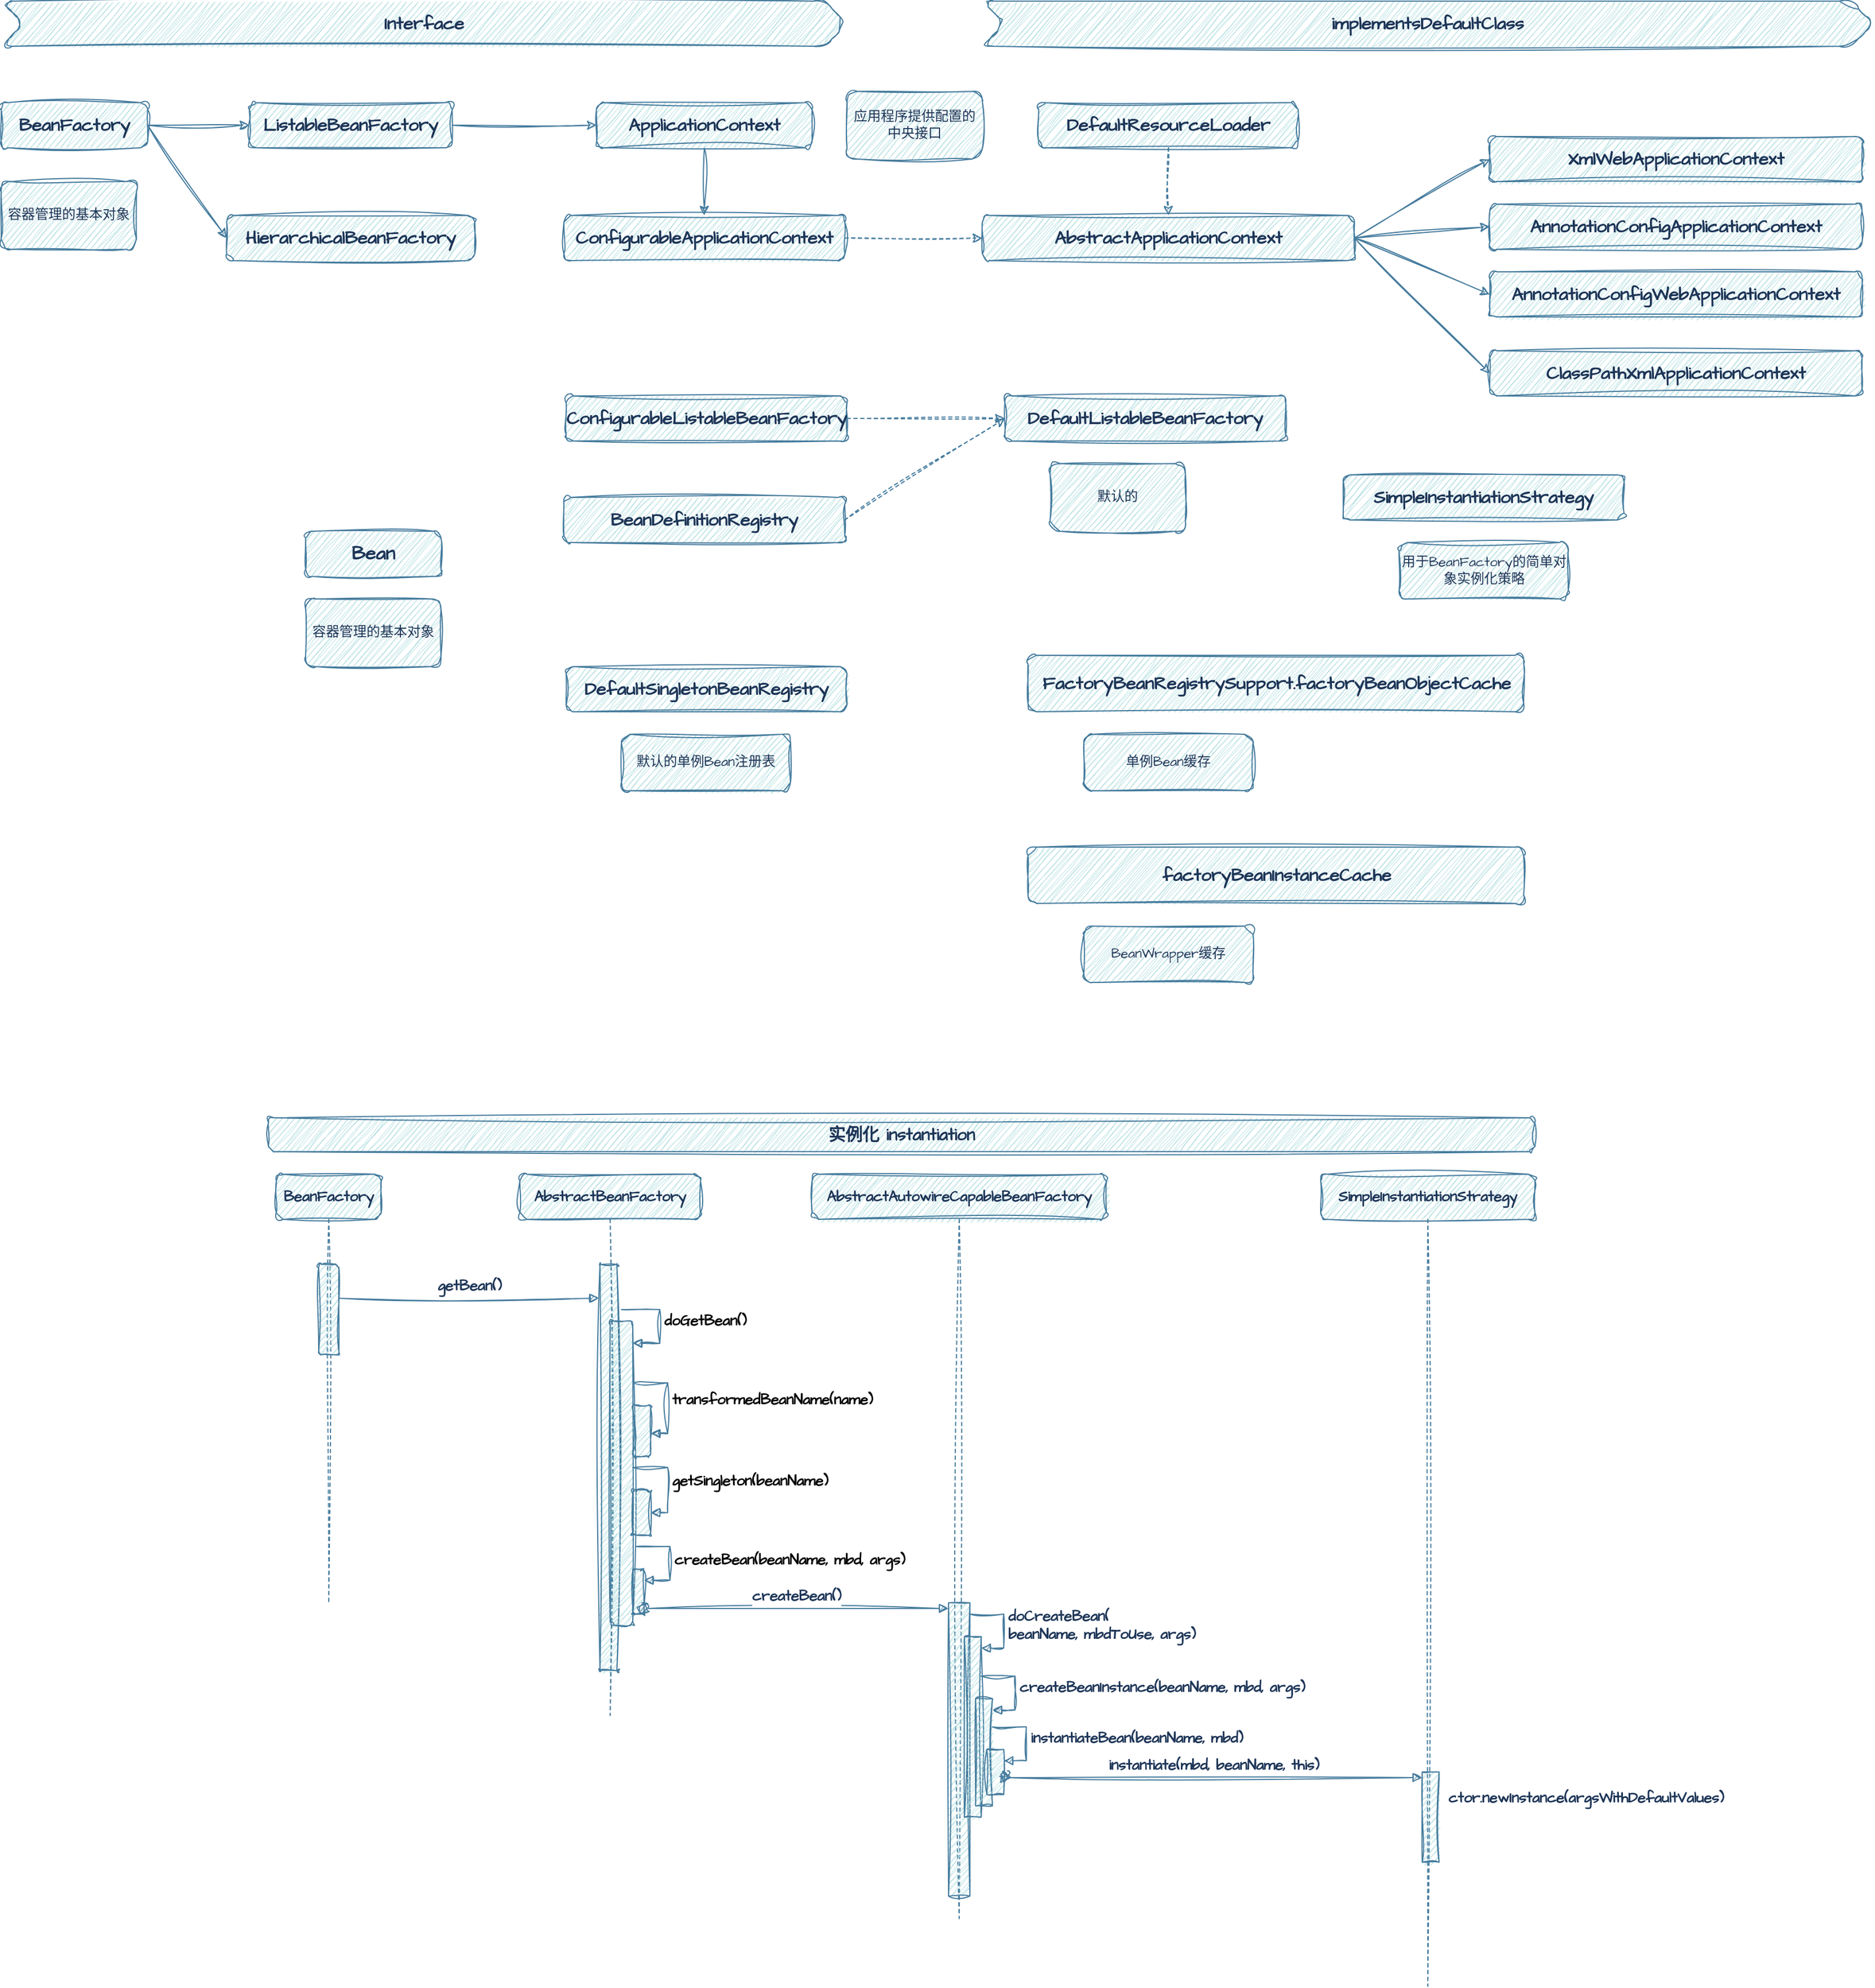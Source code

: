 <mxfile version="24.3.1" type="github">
  <diagram name="第 1 页" id="n4IKZgw7_F0qrOavC89N">
    <mxGraphModel dx="2401" dy="819" grid="1" gridSize="10" guides="1" tooltips="1" connect="1" arrows="1" fold="1" page="1" pageScale="1" pageWidth="827" pageHeight="1169" math="0" shadow="0">
      <root>
        <mxCell id="0" />
        <mxCell id="1" parent="0" />
        <mxCell id="6Za8_0p4STx7k7P0RHbG-22" style="rounded=1;sketch=1;hachureGap=4;jiggle=2;curveFitting=1;orthogonalLoop=1;jettySize=auto;html=1;exitX=1;exitY=0.5;exitDx=0;exitDy=0;entryX=0;entryY=0.5;entryDx=0;entryDy=0;fontFamily=Architects Daughter;fontSource=https%3A%2F%2Ffonts.googleapis.com%2Fcss%3Ffamily%3DArchitects%2BDaughter;labelBackgroundColor=none;strokeColor=#457B9D;fontColor=default;" parent="1" source="PAuPJ2dJaE1Ry57bKf5C-1" target="6Za8_0p4STx7k7P0RHbG-20" edge="1">
          <mxGeometry relative="1" as="geometry" />
        </mxCell>
        <mxCell id="6Za8_0p4STx7k7P0RHbG-23" style="rounded=1;sketch=1;hachureGap=4;jiggle=2;curveFitting=1;orthogonalLoop=1;jettySize=auto;html=1;exitX=1;exitY=0.5;exitDx=0;exitDy=0;entryX=0;entryY=0.5;entryDx=0;entryDy=0;fontFamily=Architects Daughter;fontSource=https%3A%2F%2Ffonts.googleapis.com%2Fcss%3Ffamily%3DArchitects%2BDaughter;labelBackgroundColor=none;strokeColor=#457B9D;fontColor=default;" parent="1" source="PAuPJ2dJaE1Ry57bKf5C-1" target="6Za8_0p4STx7k7P0RHbG-21" edge="1">
          <mxGeometry relative="1" as="geometry" />
        </mxCell>
        <mxCell id="PAuPJ2dJaE1Ry57bKf5C-1" value="BeanFactory" style="rounded=1;whiteSpace=wrap;html=1;sketch=1;hachureGap=4;jiggle=2;curveFitting=1;fontFamily=Architects Daughter;fontSource=https%3A%2F%2Ffonts.googleapis.com%2Fcss%3Ffamily%3DArchitects%2BDaughter;fontStyle=1;fontSize=16;labelBackgroundColor=none;fillColor=#A8DADC;strokeColor=#457B9D;fontColor=#1D3557;" parent="1" vertex="1">
          <mxGeometry x="-750" y="210" width="130" height="40" as="geometry" />
        </mxCell>
        <mxCell id="PAuPJ2dJaE1Ry57bKf5C-2" value="" style="endArrow=classic;html=1;rounded=1;sketch=1;hachureGap=4;jiggle=2;curveFitting=1;fontFamily=Architects Daughter;fontSource=https%3A%2F%2Ffonts.googleapis.com%2Fcss%3Ffamily%3DArchitects%2BDaughter;entryX=0;entryY=0.5;entryDx=0;entryDy=0;exitX=1;exitY=0.5;exitDx=0;exitDy=0;labelBackgroundColor=none;strokeColor=#457B9D;fontColor=default;" parent="1" source="6Za8_0p4STx7k7P0RHbG-20" target="5GHv3-1iCE6iBPc1eZc9-1" edge="1">
          <mxGeometry width="50" height="50" relative="1" as="geometry">
            <mxPoint x="-340" y="340" as="sourcePoint" />
            <mxPoint x="-190" y="260" as="targetPoint" />
          </mxGeometry>
        </mxCell>
        <mxCell id="PAuPJ2dJaE1Ry57bKf5C-3" value="Bean" style="rounded=1;whiteSpace=wrap;html=1;sketch=1;hachureGap=4;jiggle=2;curveFitting=1;fontFamily=Architects Daughter;fontSource=https%3A%2F%2Ffonts.googleapis.com%2Fcss%3Ffamily%3DArchitects%2BDaughter;fontStyle=1;fontSize=17;labelBackgroundColor=none;fillColor=#A8DADC;strokeColor=#457B9D;fontColor=#1D3557;" parent="1" vertex="1">
          <mxGeometry x="-480" y="590" width="120" height="40" as="geometry" />
        </mxCell>
        <mxCell id="PAuPJ2dJaE1Ry57bKf5C-7" value="容器管理的基本对象" style="rounded=1;whiteSpace=wrap;html=1;sketch=1;hachureGap=4;jiggle=2;curveFitting=1;fontFamily=Architects Daughter;fontSource=https%3A%2F%2Ffonts.googleapis.com%2Fcss%3Ffamily%3DArchitects%2BDaughter;fillColor=#A8DADC;strokeColor=#457B9D;labelBackgroundColor=none;fontColor=#1D3557;" parent="1" vertex="1">
          <mxGeometry x="-480" y="650" width="120" height="60" as="geometry" />
        </mxCell>
        <mxCell id="PAuPJ2dJaE1Ry57bKf5C-8" value="容器管理的基本对象" style="rounded=1;whiteSpace=wrap;html=1;sketch=1;hachureGap=4;jiggle=2;curveFitting=1;fontFamily=Architects Daughter;fontSource=https%3A%2F%2Ffonts.googleapis.com%2Fcss%3Ffamily%3DArchitects%2BDaughter;fillColor=#A8DADC;strokeColor=#457B9D;labelBackgroundColor=none;fontColor=#1D3557;" parent="1" vertex="1">
          <mxGeometry x="-750" y="280" width="120" height="60" as="geometry" />
        </mxCell>
        <mxCell id="5GHv3-1iCE6iBPc1eZc9-2" style="rounded=1;sketch=1;hachureGap=4;jiggle=2;curveFitting=1;orthogonalLoop=1;jettySize=auto;html=1;fontFamily=Architects Daughter;fontSource=https%3A%2F%2Ffonts.googleapis.com%2Fcss%3Ffamily%3DArchitects%2BDaughter;entryX=0;entryY=0.5;entryDx=0;entryDy=0;exitX=1;exitY=0.5;exitDx=0;exitDy=0;labelBackgroundColor=none;strokeColor=#457B9D;fontColor=default;" parent="1" source="6Za8_0p4STx7k7P0RHbG-4" target="5GHv3-1iCE6iBPc1eZc9-3" edge="1">
          <mxGeometry relative="1" as="geometry">
            <mxPoint x="60" y="230" as="targetPoint" />
            <mxPoint x="320" y="230" as="sourcePoint" />
          </mxGeometry>
        </mxCell>
        <mxCell id="5GHv3-1iCE6iBPc1eZc9-5" style="edgeStyle=none;rounded=1;sketch=1;hachureGap=4;jiggle=2;curveFitting=1;orthogonalLoop=1;jettySize=auto;html=1;exitX=1;exitY=0.5;exitDx=0;exitDy=0;fontFamily=Architects Daughter;fontSource=https%3A%2F%2Ffonts.googleapis.com%2Fcss%3Ffamily%3DArchitects%2BDaughter;entryX=0;entryY=0.5;entryDx=0;entryDy=0;labelBackgroundColor=none;strokeColor=#457B9D;fontColor=default;" parent="1" source="6Za8_0p4STx7k7P0RHbG-4" target="5GHv3-1iCE6iBPc1eZc9-6" edge="1">
          <mxGeometry relative="1" as="geometry">
            <mxPoint x="50" y="320" as="targetPoint" />
          </mxGeometry>
        </mxCell>
        <mxCell id="5GHv3-1iCE6iBPc1eZc9-7" style="edgeStyle=none;rounded=1;sketch=1;hachureGap=4;jiggle=2;curveFitting=1;orthogonalLoop=1;jettySize=auto;html=1;exitX=1;exitY=0.5;exitDx=0;exitDy=0;fontFamily=Architects Daughter;fontSource=https%3A%2F%2Ffonts.googleapis.com%2Fcss%3Ffamily%3DArchitects%2BDaughter;entryX=0;entryY=0.5;entryDx=0;entryDy=0;labelBackgroundColor=none;strokeColor=#457B9D;fontColor=default;" parent="1" source="6Za8_0p4STx7k7P0RHbG-4" target="5GHv3-1iCE6iBPc1eZc9-8" edge="1">
          <mxGeometry relative="1" as="geometry">
            <mxPoint x="60" y="390" as="targetPoint" />
          </mxGeometry>
        </mxCell>
        <mxCell id="5GHv3-1iCE6iBPc1eZc9-10" style="edgeStyle=none;rounded=1;sketch=1;hachureGap=4;jiggle=2;curveFitting=1;orthogonalLoop=1;jettySize=auto;html=1;exitX=1;exitY=0.5;exitDx=0;exitDy=0;fontFamily=Architects Daughter;fontSource=https%3A%2F%2Ffonts.googleapis.com%2Fcss%3Ffamily%3DArchitects%2BDaughter;entryX=0;entryY=0.5;entryDx=0;entryDy=0;labelBackgroundColor=none;strokeColor=#457B9D;fontColor=default;" parent="1" source="6Za8_0p4STx7k7P0RHbG-4" target="5GHv3-1iCE6iBPc1eZc9-9" edge="1">
          <mxGeometry relative="1" as="geometry">
            <mxPoint x="40" y="490" as="targetPoint" />
          </mxGeometry>
        </mxCell>
        <mxCell id="6Za8_0p4STx7k7P0RHbG-3" style="edgeStyle=orthogonalEdgeStyle;rounded=1;sketch=1;hachureGap=4;jiggle=2;curveFitting=1;orthogonalLoop=1;jettySize=auto;html=1;exitX=0.5;exitY=1;exitDx=0;exitDy=0;entryX=0.5;entryY=0;entryDx=0;entryDy=0;fontFamily=Architects Daughter;fontSource=https%3A%2F%2Ffonts.googleapis.com%2Fcss%3Ffamily%3DArchitects%2BDaughter;labelBackgroundColor=none;strokeColor=#457B9D;fontColor=default;" parent="1" source="5GHv3-1iCE6iBPc1eZc9-1" target="5GHv3-1iCE6iBPc1eZc9-11" edge="1">
          <mxGeometry relative="1" as="geometry" />
        </mxCell>
        <mxCell id="5GHv3-1iCE6iBPc1eZc9-1" value="ApplicationContext" style="rounded=1;whiteSpace=wrap;html=1;sketch=1;hachureGap=4;jiggle=2;curveFitting=1;fontFamily=Architects Daughter;fontSource=https%3A%2F%2Ffonts.googleapis.com%2Fcss%3Ffamily%3DArchitects%2BDaughter;fontStyle=1;fontSize=16;labelBackgroundColor=none;fillColor=#A8DADC;strokeColor=#457B9D;fontColor=#1D3557;" parent="1" vertex="1">
          <mxGeometry x="-222" y="210" width="191" height="40" as="geometry" />
        </mxCell>
        <mxCell id="5GHv3-1iCE6iBPc1eZc9-3" value="ClassPathXmlApplicationContext" style="rounded=1;whiteSpace=wrap;html=1;sketch=1;hachureGap=4;jiggle=2;curveFitting=1;fontFamily=Architects Daughter;fontSource=https%3A%2F%2Ffonts.googleapis.com%2Fcss%3Ffamily%3DArchitects%2BDaughter;fontStyle=1;fontSize=16;labelBackgroundColor=none;fillColor=#A8DADC;strokeColor=#457B9D;fontColor=#1D3557;" parent="1" vertex="1">
          <mxGeometry x="570" y="430" width="330" height="40" as="geometry" />
        </mxCell>
        <mxCell id="5GHv3-1iCE6iBPc1eZc9-6" value="AnnotationConfigApplicationContext" style="rounded=1;whiteSpace=wrap;html=1;sketch=1;hachureGap=4;jiggle=2;curveFitting=1;fontFamily=Architects Daughter;fontSource=https%3A%2F%2Ffonts.googleapis.com%2Fcss%3Ffamily%3DArchitects%2BDaughter;fontStyle=1;fontSize=16;labelBackgroundColor=none;fillColor=#A8DADC;strokeColor=#457B9D;fontColor=#1D3557;" parent="1" vertex="1">
          <mxGeometry x="570" y="300" width="330" height="40" as="geometry" />
        </mxCell>
        <mxCell id="5GHv3-1iCE6iBPc1eZc9-8" value="XmlWebApplicationContext" style="rounded=1;whiteSpace=wrap;html=1;sketch=1;hachureGap=4;jiggle=2;curveFitting=1;fontFamily=Architects Daughter;fontSource=https%3A%2F%2Ffonts.googleapis.com%2Fcss%3Ffamily%3DArchitects%2BDaughter;fontStyle=1;fontSize=16;labelBackgroundColor=none;fillColor=#A8DADC;strokeColor=#457B9D;fontColor=#1D3557;" parent="1" vertex="1">
          <mxGeometry x="570" y="240" width="330" height="40" as="geometry" />
        </mxCell>
        <mxCell id="5GHv3-1iCE6iBPc1eZc9-9" value="AnnotationConfigWebApplicationContext" style="rounded=1;whiteSpace=wrap;html=1;sketch=1;hachureGap=4;jiggle=2;curveFitting=1;fontFamily=Architects Daughter;fontSource=https%3A%2F%2Ffonts.googleapis.com%2Fcss%3Ffamily%3DArchitects%2BDaughter;fontStyle=1;fontSize=16;labelBackgroundColor=none;fillColor=#A8DADC;strokeColor=#457B9D;fontColor=#1D3557;" parent="1" vertex="1">
          <mxGeometry x="570" y="360" width="330" height="40" as="geometry" />
        </mxCell>
        <mxCell id="6Za8_0p4STx7k7P0RHbG-9" style="edgeStyle=orthogonalEdgeStyle;rounded=1;sketch=1;hachureGap=4;jiggle=2;curveFitting=1;orthogonalLoop=1;jettySize=auto;html=1;exitX=1;exitY=0.5;exitDx=0;exitDy=0;entryX=0;entryY=0.5;entryDx=0;entryDy=0;fontFamily=Architects Daughter;fontSource=https%3A%2F%2Ffonts.googleapis.com%2Fcss%3Ffamily%3DArchitects%2BDaughter;dashed=1;labelBackgroundColor=none;strokeColor=#457B9D;fontColor=default;" parent="1" source="5GHv3-1iCE6iBPc1eZc9-11" target="6Za8_0p4STx7k7P0RHbG-4" edge="1">
          <mxGeometry relative="1" as="geometry" />
        </mxCell>
        <mxCell id="5GHv3-1iCE6iBPc1eZc9-11" value="ConfigurableApplicationContext" style="rounded=1;whiteSpace=wrap;html=1;sketch=1;hachureGap=4;jiggle=2;curveFitting=1;fontFamily=Architects Daughter;fontSource=https%3A%2F%2Ffonts.googleapis.com%2Fcss%3Ffamily%3DArchitects%2BDaughter;fontStyle=1;fontSize=16;labelBackgroundColor=none;fillColor=#A8DADC;strokeColor=#457B9D;fontColor=#1D3557;" parent="1" vertex="1">
          <mxGeometry x="-251" y="310" width="249" height="40" as="geometry" />
        </mxCell>
        <mxCell id="6Za8_0p4STx7k7P0RHbG-1" value="Interface" style="shape=step;perimeter=stepPerimeter;whiteSpace=wrap;html=1;fixedSize=1;sketch=1;hachureGap=4;jiggle=2;curveFitting=1;fontFamily=Architects Daughter;fontSource=https%3A%2F%2Ffonts.googleapis.com%2Fcss%3Ffamily%3DArchitects%2BDaughter;fontSize=16;fontStyle=1;labelBackgroundColor=none;fillColor=#A8DADC;rounded=1;strokeColor=#457B9D;fontColor=#1D3557;" parent="1" vertex="1">
          <mxGeometry x="-750" y="120" width="750" height="40" as="geometry" />
        </mxCell>
        <mxCell id="6Za8_0p4STx7k7P0RHbG-2" value="implementsDefaultClass" style="shape=step;perimeter=stepPerimeter;whiteSpace=wrap;html=1;fixedSize=1;sketch=1;hachureGap=4;jiggle=2;curveFitting=1;fontFamily=Architects Daughter;fontSource=https%3A%2F%2Ffonts.googleapis.com%2Fcss%3Ffamily%3DArchitects%2BDaughter;fontSize=16;fontStyle=1;labelBackgroundColor=none;fillColor=#A8DADC;rounded=1;strokeColor=#457B9D;fontColor=#1D3557;" parent="1" vertex="1">
          <mxGeometry x="120" y="120" width="790" height="40" as="geometry" />
        </mxCell>
        <mxCell id="6Za8_0p4STx7k7P0RHbG-4" value="AbstractApplicationContext" style="rounded=1;whiteSpace=wrap;html=1;sketch=1;hachureGap=4;jiggle=2;curveFitting=1;fontFamily=Architects Daughter;fontSource=https%3A%2F%2Ffonts.googleapis.com%2Fcss%3Ffamily%3DArchitects%2BDaughter;fontStyle=1;fontSize=16;labelBackgroundColor=none;fillColor=#A8DADC;strokeColor=#457B9D;fontColor=#1D3557;" parent="1" vertex="1">
          <mxGeometry x="120" y="310" width="330" height="40" as="geometry" />
        </mxCell>
        <mxCell id="6Za8_0p4STx7k7P0RHbG-10" style="edgeStyle=orthogonalEdgeStyle;rounded=1;sketch=1;hachureGap=4;jiggle=2;curveFitting=1;orthogonalLoop=1;jettySize=auto;html=1;exitX=0.5;exitY=1;exitDx=0;exitDy=0;entryX=0.5;entryY=0;entryDx=0;entryDy=0;fontFamily=Architects Daughter;fontSource=https%3A%2F%2Ffonts.googleapis.com%2Fcss%3Ffamily%3DArchitects%2BDaughter;dashed=1;labelBackgroundColor=none;strokeColor=#457B9D;fontColor=default;" parent="1" source="6Za8_0p4STx7k7P0RHbG-8" target="6Za8_0p4STx7k7P0RHbG-4" edge="1">
          <mxGeometry relative="1" as="geometry" />
        </mxCell>
        <mxCell id="6Za8_0p4STx7k7P0RHbG-8" value="DefaultResourceLoader" style="rounded=1;whiteSpace=wrap;html=1;sketch=1;hachureGap=4;jiggle=2;curveFitting=1;fontFamily=Architects Daughter;fontSource=https%3A%2F%2Ffonts.googleapis.com%2Fcss%3Ffamily%3DArchitects%2BDaughter;fontStyle=1;fontSize=16;labelBackgroundColor=none;fillColor=#A8DADC;strokeColor=#457B9D;fontColor=#1D3557;" parent="1" vertex="1">
          <mxGeometry x="170" y="210" width="230" height="40" as="geometry" />
        </mxCell>
        <mxCell id="6Za8_0p4STx7k7P0RHbG-11" value="应用程序提供配置的中央接口" style="rounded=1;whiteSpace=wrap;html=1;sketch=1;hachureGap=4;jiggle=2;curveFitting=1;fontFamily=Architects Daughter;fontSource=https%3A%2F%2Ffonts.googleapis.com%2Fcss%3Ffamily%3DArchitects%2BDaughter;fillColor=#A8DADC;strokeColor=#457B9D;labelBackgroundColor=none;fontColor=#1D3557;" parent="1" vertex="1">
          <mxGeometry y="200" width="120" height="60" as="geometry" />
        </mxCell>
        <mxCell id="6Za8_0p4STx7k7P0RHbG-14" value="DefaultListableBeanFactory" style="rounded=1;whiteSpace=wrap;html=1;sketch=1;hachureGap=4;jiggle=2;curveFitting=1;fontFamily=Architects Daughter;fontSource=https%3A%2F%2Ffonts.googleapis.com%2Fcss%3Ffamily%3DArchitects%2BDaughter;fontStyle=1;fontSize=16;labelBackgroundColor=none;fillColor=#A8DADC;strokeColor=#457B9D;fontColor=#1D3557;" parent="1" vertex="1">
          <mxGeometry x="140" y="470" width="249" height="40" as="geometry" />
        </mxCell>
        <mxCell id="6Za8_0p4STx7k7P0RHbG-15" value="默认的" style="rounded=1;whiteSpace=wrap;html=1;sketch=1;hachureGap=4;jiggle=2;curveFitting=1;fontFamily=Architects Daughter;fontSource=https%3A%2F%2Ffonts.googleapis.com%2Fcss%3Ffamily%3DArchitects%2BDaughter;fillColor=#A8DADC;strokeColor=#457B9D;labelBackgroundColor=none;fontColor=#1D3557;" parent="1" vertex="1">
          <mxGeometry x="180" y="530" width="120" height="60" as="geometry" />
        </mxCell>
        <mxCell id="6Za8_0p4STx7k7P0RHbG-18" style="edgeStyle=orthogonalEdgeStyle;rounded=1;sketch=1;hachureGap=4;jiggle=2;curveFitting=1;orthogonalLoop=1;jettySize=auto;html=1;exitX=1;exitY=0.5;exitDx=0;exitDy=0;entryX=0;entryY=0.5;entryDx=0;entryDy=0;fontFamily=Architects Daughter;fontSource=https%3A%2F%2Ffonts.googleapis.com%2Fcss%3Ffamily%3DArchitects%2BDaughter;dashed=1;labelBackgroundColor=none;strokeColor=#457B9D;fontColor=default;" parent="1" source="6Za8_0p4STx7k7P0RHbG-16" target="6Za8_0p4STx7k7P0RHbG-14" edge="1">
          <mxGeometry relative="1" as="geometry" />
        </mxCell>
        <mxCell id="6Za8_0p4STx7k7P0RHbG-16" value="ConfigurableListableBeanFactory" style="rounded=1;whiteSpace=wrap;html=1;sketch=1;hachureGap=4;jiggle=2;curveFitting=1;fontFamily=Architects Daughter;fontSource=https%3A%2F%2Ffonts.googleapis.com%2Fcss%3Ffamily%3DArchitects%2BDaughter;fontStyle=1;fontSize=16;labelBackgroundColor=none;fillColor=#A8DADC;strokeColor=#457B9D;fontColor=#1D3557;" parent="1" vertex="1">
          <mxGeometry x="-249" y="470" width="249" height="40" as="geometry" />
        </mxCell>
        <mxCell id="6Za8_0p4STx7k7P0RHbG-19" style="rounded=1;sketch=1;hachureGap=4;jiggle=2;curveFitting=1;orthogonalLoop=1;jettySize=auto;html=1;exitX=1;exitY=0.5;exitDx=0;exitDy=0;entryX=0;entryY=0.5;entryDx=0;entryDy=0;fontFamily=Architects Daughter;fontSource=https%3A%2F%2Ffonts.googleapis.com%2Fcss%3Ffamily%3DArchitects%2BDaughter;dashed=1;labelBackgroundColor=none;strokeColor=#457B9D;fontColor=default;" parent="1" source="6Za8_0p4STx7k7P0RHbG-17" target="6Za8_0p4STx7k7P0RHbG-14" edge="1">
          <mxGeometry relative="1" as="geometry" />
        </mxCell>
        <mxCell id="6Za8_0p4STx7k7P0RHbG-17" value="BeanDefinitionRegistry" style="rounded=1;whiteSpace=wrap;html=1;sketch=1;hachureGap=4;jiggle=2;curveFitting=1;fontFamily=Architects Daughter;fontSource=https%3A%2F%2Ffonts.googleapis.com%2Fcss%3Ffamily%3DArchitects%2BDaughter;fontStyle=1;fontSize=16;labelBackgroundColor=none;fillColor=#A8DADC;strokeColor=#457B9D;fontColor=#1D3557;" parent="1" vertex="1">
          <mxGeometry x="-251" y="560" width="249" height="40" as="geometry" />
        </mxCell>
        <mxCell id="6Za8_0p4STx7k7P0RHbG-20" value="ListableBeanFactory" style="rounded=1;whiteSpace=wrap;html=1;sketch=1;hachureGap=4;jiggle=2;curveFitting=1;fontFamily=Architects Daughter;fontSource=https%3A%2F%2Ffonts.googleapis.com%2Fcss%3Ffamily%3DArchitects%2BDaughter;fontStyle=1;fontSize=16;labelBackgroundColor=none;fillColor=#A8DADC;strokeColor=#457B9D;fontColor=#1D3557;" parent="1" vertex="1">
          <mxGeometry x="-530" y="210" width="180" height="40" as="geometry" />
        </mxCell>
        <mxCell id="6Za8_0p4STx7k7P0RHbG-21" value="HierarchicalBeanFactory" style="rounded=1;whiteSpace=wrap;html=1;sketch=1;hachureGap=4;jiggle=2;curveFitting=1;fontFamily=Architects Daughter;fontSource=https%3A%2F%2Ffonts.googleapis.com%2Fcss%3Ffamily%3DArchitects%2BDaughter;fontStyle=1;fontSize=16;labelBackgroundColor=none;fillColor=#A8DADC;strokeColor=#457B9D;fontColor=#1D3557;" parent="1" vertex="1">
          <mxGeometry x="-550" y="310" width="220" height="40" as="geometry" />
        </mxCell>
        <mxCell id="I6DsQjvCXqQjqbKMyJa3-1" value="DefaultSingletonBeanRegistry" style="rounded=1;whiteSpace=wrap;html=1;sketch=1;hachureGap=4;jiggle=2;curveFitting=1;fontFamily=Architects Daughter;fontSource=https%3A%2F%2Ffonts.googleapis.com%2Fcss%3Ffamily%3DArchitects%2BDaughter;fontStyle=1;fontSize=16;labelBackgroundColor=none;fillColor=#A8DADC;strokeColor=#457B9D;fontColor=#1D3557;" vertex="1" parent="1">
          <mxGeometry x="-249" y="710" width="249" height="40" as="geometry" />
        </mxCell>
        <mxCell id="I6DsQjvCXqQjqbKMyJa3-2" value="默认的单例Bean注册表" style="rounded=1;whiteSpace=wrap;html=1;sketch=1;hachureGap=4;jiggle=2;curveFitting=1;fontFamily=Architects Daughter;fontSource=https%3A%2F%2Ffonts.googleapis.com%2Fcss%3Ffamily%3DArchitects%2BDaughter;fillColor=#A8DADC;strokeColor=#457B9D;labelBackgroundColor=none;fontColor=#1D3557;" vertex="1" parent="1">
          <mxGeometry x="-200" y="770" width="150" height="50" as="geometry" />
        </mxCell>
        <mxCell id="I6DsQjvCXqQjqbKMyJa3-3" value="FactoryBeanRegistrySupport.factoryBeanObjectCache" style="rounded=1;whiteSpace=wrap;html=1;sketch=1;hachureGap=4;jiggle=2;curveFitting=1;fontFamily=Architects Daughter;fontSource=https%3A%2F%2Ffonts.googleapis.com%2Fcss%3Ffamily%3DArchitects%2BDaughter;fontStyle=1;fontSize=16;fillColor=#A8DADC;strokeColor=#457B9D;labelBackgroundColor=none;fontColor=#1D3557;" vertex="1" parent="1">
          <mxGeometry x="160.5" y="700" width="439.5" height="50" as="geometry" />
        </mxCell>
        <mxCell id="I6DsQjvCXqQjqbKMyJa3-4" value="单例Bean缓存" style="rounded=1;whiteSpace=wrap;html=1;sketch=1;hachureGap=4;jiggle=2;curveFitting=1;fontFamily=Architects Daughter;fontSource=https%3A%2F%2Ffonts.googleapis.com%2Fcss%3Ffamily%3DArchitects%2BDaughter;fillColor=#A8DADC;strokeColor=#457B9D;labelBackgroundColor=none;fontColor=#1D3557;" vertex="1" parent="1">
          <mxGeometry x="210" y="770" width="150" height="50" as="geometry" />
        </mxCell>
        <mxCell id="I6DsQjvCXqQjqbKMyJa3-5" value="factoryBeanInstanceCache" style="rounded=1;whiteSpace=wrap;html=1;sketch=1;hachureGap=4;jiggle=2;curveFitting=1;fontFamily=Architects Daughter;fontSource=https%3A%2F%2Ffonts.googleapis.com%2Fcss%3Ffamily%3DArchitects%2BDaughter;fontStyle=1;fontSize=16;fillColor=#A8DADC;strokeColor=#457B9D;labelBackgroundColor=none;fontColor=#1D3557;" vertex="1" parent="1">
          <mxGeometry x="160.5" y="870" width="439.5" height="50" as="geometry" />
        </mxCell>
        <mxCell id="I6DsQjvCXqQjqbKMyJa3-6" value="BeanWrapper缓存" style="rounded=1;whiteSpace=wrap;html=1;sketch=1;hachureGap=4;jiggle=2;curveFitting=1;fontFamily=Architects Daughter;fontSource=https%3A%2F%2Ffonts.googleapis.com%2Fcss%3Ffamily%3DArchitects%2BDaughter;fillColor=#A8DADC;strokeColor=#457B9D;labelBackgroundColor=none;fontColor=#1D3557;" vertex="1" parent="1">
          <mxGeometry x="210" y="940" width="150" height="50" as="geometry" />
        </mxCell>
        <mxCell id="I6DsQjvCXqQjqbKMyJa3-7" value="SimpleInstantiationStrategy" style="rounded=1;whiteSpace=wrap;html=1;sketch=1;hachureGap=4;jiggle=2;curveFitting=1;fontFamily=Architects Daughter;fontSource=https%3A%2F%2Ffonts.googleapis.com%2Fcss%3Ffamily%3DArchitects%2BDaughter;fontStyle=1;fontSize=16;labelBackgroundColor=none;fillColor=#A8DADC;strokeColor=#457B9D;fontColor=#1D3557;" vertex="1" parent="1">
          <mxGeometry x="440" y="540" width="249" height="40" as="geometry" />
        </mxCell>
        <mxCell id="I6DsQjvCXqQjqbKMyJa3-8" value="用于BeanFactory的简单对象实例化策略" style="rounded=1;whiteSpace=wrap;html=1;sketch=1;hachureGap=4;jiggle=2;curveFitting=1;fontFamily=Architects Daughter;fontSource=https%3A%2F%2Ffonts.googleapis.com%2Fcss%3Ffamily%3DArchitects%2BDaughter;fillColor=#A8DADC;strokeColor=#457B9D;labelBackgroundColor=none;fontColor=#1D3557;" vertex="1" parent="1">
          <mxGeometry x="489.5" y="600" width="150" height="50" as="geometry" />
        </mxCell>
        <mxCell id="I6DsQjvCXqQjqbKMyJa3-9" value="BeanFactory" style="shape=umlLifeline;perimeter=lifelinePerimeter;whiteSpace=wrap;html=1;container=1;dropTarget=0;collapsible=0;recursiveResize=0;outlineConnect=0;portConstraint=eastwest;newEdgeStyle={&quot;curved&quot;:0,&quot;rounded&quot;:0};sketch=1;hachureGap=4;jiggle=2;curveFitting=1;fontFamily=Architects Daughter;fontSource=https%3A%2F%2Ffonts.googleapis.com%2Fcss%3Ffamily%3DArchitects%2BDaughter;fillColor=#A8DADC;strokeColor=#457B9D;rounded=1;labelBackgroundColor=none;fontColor=#1D3557;fontSize=13;fontStyle=1" vertex="1" parent="1">
          <mxGeometry x="-506" y="1160" width="93" height="380" as="geometry" />
        </mxCell>
        <mxCell id="I6DsQjvCXqQjqbKMyJa3-14" value="" style="html=1;points=[[0,0,0,0,5],[0,1,0,0,-5],[1,0,0,0,5],[1,1,0,0,-5]];perimeter=orthogonalPerimeter;outlineConnect=0;targetShapes=umlLifeline;portConstraint=eastwest;newEdgeStyle={&quot;curved&quot;:0,&quot;rounded&quot;:0};sketch=1;hachureGap=4;jiggle=2;curveFitting=1;fontFamily=Architects Daughter;fontSource=https%3A%2F%2Ffonts.googleapis.com%2Fcss%3Ffamily%3DArchitects%2BDaughter;fillStyle=auto;shadow=0;glass=0;rounded=1;labelBackgroundColor=none;fillColor=#A8DADC;strokeColor=#457B9D;fontColor=#1D3557;fontSize=13;fontStyle=1" vertex="1" parent="I6DsQjvCXqQjqbKMyJa3-9">
          <mxGeometry x="37.5" y="80" width="18" height="80" as="geometry" />
        </mxCell>
        <mxCell id="I6DsQjvCXqQjqbKMyJa3-10" value="实例化 instantiation" style="rounded=1;whiteSpace=wrap;html=1;sketch=1;hachureGap=4;jiggle=2;curveFitting=1;fontFamily=Architects Daughter;fontSource=https%3A%2F%2Ffonts.googleapis.com%2Fcss%3Ffamily%3DArchitects%2BDaughter;fontStyle=1;fontSize=15;fillColor=#A8DADC;strokeColor=#457B9D;labelBackgroundColor=none;fontColor=#1D3557;" vertex="1" parent="1">
          <mxGeometry x="-513" y="1110" width="1123" height="30" as="geometry" />
        </mxCell>
        <mxCell id="I6DsQjvCXqQjqbKMyJa3-15" value="AbstractBeanFactory" style="shape=umlLifeline;perimeter=lifelinePerimeter;whiteSpace=wrap;html=1;container=1;dropTarget=0;collapsible=0;recursiveResize=0;outlineConnect=0;portConstraint=eastwest;newEdgeStyle={&quot;curved&quot;:0,&quot;rounded&quot;:0};sketch=1;hachureGap=4;jiggle=2;curveFitting=1;fontFamily=Architects Daughter;fontSource=https%3A%2F%2Ffonts.googleapis.com%2Fcss%3Ffamily%3DArchitects%2BDaughter;fillColor=#A8DADC;strokeColor=#457B9D;rounded=1;labelBackgroundColor=none;fontColor=#1D3557;fontSize=13;fontStyle=1" vertex="1" parent="1">
          <mxGeometry x="-290" y="1160" width="160" height="480" as="geometry" />
        </mxCell>
        <mxCell id="I6DsQjvCXqQjqbKMyJa3-16" value="" style="html=1;points=[[0,0,0,0,5],[0,1,0,0,-5],[1,0,0,0,5],[1,0.34,0,0,0]];perimeter=orthogonalPerimeter;outlineConnect=0;targetShapes=umlLifeline;portConstraint=eastwest;newEdgeStyle={&quot;curved&quot;:0,&quot;rounded&quot;:0};sketch=1;hachureGap=4;jiggle=2;curveFitting=1;fontFamily=Architects Daughter;fontSource=https%3A%2F%2Ffonts.googleapis.com%2Fcss%3Ffamily%3DArchitects%2BDaughter;fillStyle=auto;shadow=0;glass=0;rounded=1;arcSize=0;labelBackgroundColor=none;fillColor=#A8DADC;strokeColor=#457B9D;fontColor=#1D3557;fontSize=13;fontStyle=1" vertex="1" parent="I6DsQjvCXqQjqbKMyJa3-15">
          <mxGeometry x="71" y="80" width="15" height="360" as="geometry" />
        </mxCell>
        <mxCell id="I6DsQjvCXqQjqbKMyJa3-25" value="" style="html=1;points=[[0,0,0,0,5],[0,1,0,0,-5],[1,0,0,0,5],[1,1,0,0,-5]];perimeter=orthogonalPerimeter;outlineConnect=0;targetShapes=umlLifeline;portConstraint=eastwest;newEdgeStyle={&quot;curved&quot;:0,&quot;rounded&quot;:0};sketch=1;hachureGap=4;jiggle=2;curveFitting=1;fontFamily=Architects Daughter;fontSource=https%3A%2F%2Ffonts.googleapis.com%2Fcss%3Ffamily%3DArchitects%2BDaughter;rounded=1;labelBackgroundColor=none;fillColor=#A8DADC;strokeColor=#457B9D;fontColor=#1D3557;fontSize=13;fontStyle=1" vertex="1" parent="I6DsQjvCXqQjqbKMyJa3-15">
          <mxGeometry x="80" y="130" width="20" height="270" as="geometry" />
        </mxCell>
        <mxCell id="I6DsQjvCXqQjqbKMyJa3-26" value="doGetBean()" style="html=1;align=left;spacingLeft=2;endArrow=block;rounded=1;edgeStyle=orthogonalEdgeStyle;curved=0;rounded=0;sketch=1;hachureGap=4;jiggle=2;curveFitting=1;fontFamily=Architects Daughter;fontSource=https%3A%2F%2Ffonts.googleapis.com%2Fcss%3Ffamily%3DArchitects%2BDaughter;labelBackgroundColor=none;strokeColor=#457B9D;fontColor=default;fontSize=13;fontStyle=1" edge="1" target="I6DsQjvCXqQjqbKMyJa3-25" parent="I6DsQjvCXqQjqbKMyJa3-15">
          <mxGeometry relative="1" as="geometry">
            <mxPoint x="90" y="120" as="sourcePoint" />
            <Array as="points">
              <mxPoint x="124" y="150" />
            </Array>
          </mxGeometry>
        </mxCell>
        <mxCell id="I6DsQjvCXqQjqbKMyJa3-28" value="" style="html=1;points=[[0,0,0,0,5],[0,1,0,0,-5],[1,0,0,0,5],[1,1,0,0,-5]];perimeter=orthogonalPerimeter;outlineConnect=0;targetShapes=umlLifeline;portConstraint=eastwest;newEdgeStyle={&quot;curved&quot;:0,&quot;rounded&quot;:0};sketch=1;hachureGap=4;jiggle=2;curveFitting=1;fontFamily=Architects Daughter;fontSource=https%3A%2F%2Ffonts.googleapis.com%2Fcss%3Ffamily%3DArchitects%2BDaughter;rounded=1;labelBackgroundColor=none;fillColor=#A8DADC;strokeColor=#457B9D;fontColor=#1D3557;fontSize=13;fontStyle=1" vertex="1" parent="I6DsQjvCXqQjqbKMyJa3-15">
          <mxGeometry x="100" y="205" width="16" height="45" as="geometry" />
        </mxCell>
        <mxCell id="I6DsQjvCXqQjqbKMyJa3-29" value="transformedBeanName(name)" style="html=1;align=left;spacingLeft=2;endArrow=block;rounded=1;edgeStyle=orthogonalEdgeStyle;curved=0;rounded=0;sketch=1;hachureGap=4;jiggle=2;curveFitting=1;fontFamily=Architects Daughter;fontSource=https%3A%2F%2Ffonts.googleapis.com%2Fcss%3Ffamily%3DArchitects%2BDaughter;labelBackgroundColor=none;strokeColor=#457B9D;fontColor=default;fontSize=13;fontStyle=1" edge="1" target="I6DsQjvCXqQjqbKMyJa3-28" parent="I6DsQjvCXqQjqbKMyJa3-15">
          <mxGeometry relative="1" as="geometry">
            <mxPoint x="101" y="185" as="sourcePoint" />
            <Array as="points">
              <mxPoint x="131" y="185" />
              <mxPoint x="131" y="230" />
            </Array>
          </mxGeometry>
        </mxCell>
        <mxCell id="I6DsQjvCXqQjqbKMyJa3-30" value="" style="html=1;points=[[0,0,0,0,5],[0,1,0,0,-5],[1,0,0,0,5],[1,1,0,0,-5]];perimeter=orthogonalPerimeter;outlineConnect=0;targetShapes=umlLifeline;portConstraint=eastwest;newEdgeStyle={&quot;curved&quot;:0,&quot;rounded&quot;:0};sketch=1;hachureGap=4;jiggle=2;curveFitting=1;fontFamily=Architects Daughter;fontSource=https%3A%2F%2Ffonts.googleapis.com%2Fcss%3Ffamily%3DArchitects%2BDaughter;rounded=1;labelBackgroundColor=none;fillColor=#A8DADC;strokeColor=#457B9D;fontColor=#1D3557;fontSize=13;fontStyle=1" vertex="1" parent="I6DsQjvCXqQjqbKMyJa3-15">
          <mxGeometry x="100" y="280" width="16" height="40" as="geometry" />
        </mxCell>
        <mxCell id="I6DsQjvCXqQjqbKMyJa3-31" value="getSingleton(beanName)" style="html=1;align=left;spacingLeft=2;endArrow=block;rounded=1;edgeStyle=orthogonalEdgeStyle;curved=0;rounded=0;sketch=1;hachureGap=4;jiggle=2;curveFitting=1;fontFamily=Architects Daughter;fontSource=https%3A%2F%2Ffonts.googleapis.com%2Fcss%3Ffamily%3DArchitects%2BDaughter;labelBackgroundColor=none;strokeColor=#457B9D;fontColor=default;fontSize=13;fontStyle=1" edge="1" target="I6DsQjvCXqQjqbKMyJa3-30" parent="I6DsQjvCXqQjqbKMyJa3-15">
          <mxGeometry relative="1" as="geometry">
            <mxPoint x="100" y="260" as="sourcePoint" />
            <Array as="points">
              <mxPoint x="131" y="260" />
              <mxPoint x="131" y="300" />
            </Array>
          </mxGeometry>
        </mxCell>
        <mxCell id="I6DsQjvCXqQjqbKMyJa3-32" value="" style="html=1;points=[[0,0,0,0,5],[0,1,0,0,-5],[1,0,0,0,5],[1,1,0,0,-5]];perimeter=orthogonalPerimeter;outlineConnect=0;targetShapes=umlLifeline;portConstraint=eastwest;newEdgeStyle={&quot;curved&quot;:0,&quot;rounded&quot;:0};rounded=1;sketch=1;hachureGap=4;jiggle=2;curveFitting=1;fontFamily=Architects Daughter;fontSource=https%3A%2F%2Ffonts.googleapis.com%2Fcss%3Ffamily%3DArchitects%2BDaughter;labelBackgroundColor=none;fillColor=#A8DADC;strokeColor=#457B9D;fontColor=#1D3557;fontSize=13;fontStyle=1" vertex="1" parent="I6DsQjvCXqQjqbKMyJa3-15">
          <mxGeometry x="100" y="350" width="10" height="40" as="geometry" />
        </mxCell>
        <mxCell id="I6DsQjvCXqQjqbKMyJa3-33" value="createBean(beanName, mbd, args)" style="html=1;align=left;spacingLeft=2;endArrow=block;rounded=0;edgeStyle=orthogonalEdgeStyle;curved=0;rounded=0;sketch=1;hachureGap=4;jiggle=2;curveFitting=1;fontFamily=Architects Daughter;fontSource=https%3A%2F%2Ffonts.googleapis.com%2Fcss%3Ffamily%3DArchitects%2BDaughter;labelBackgroundColor=none;strokeColor=#457B9D;fontColor=default;fontSize=13;fontStyle=1" edge="1" target="I6DsQjvCXqQjqbKMyJa3-32" parent="I6DsQjvCXqQjqbKMyJa3-15">
          <mxGeometry relative="1" as="geometry">
            <mxPoint x="103" y="330" as="sourcePoint" />
            <Array as="points">
              <mxPoint x="133" y="360" />
            </Array>
          </mxGeometry>
        </mxCell>
        <mxCell id="I6DsQjvCXqQjqbKMyJa3-44" value="AbstractAutowireCapableBeanFactory" style="shape=umlLifeline;perimeter=lifelinePerimeter;whiteSpace=wrap;html=1;container=1;dropTarget=0;collapsible=0;recursiveResize=0;outlineConnect=0;portConstraint=eastwest;newEdgeStyle={&quot;curved&quot;:0,&quot;rounded&quot;:0};sketch=1;hachureGap=4;jiggle=2;curveFitting=1;fontFamily=Architects Daughter;fontSource=https%3A%2F%2Ffonts.googleapis.com%2Fcss%3Ffamily%3DArchitects%2BDaughter;fillColor=#A8DADC;strokeColor=#457B9D;rounded=1;labelBackgroundColor=none;fontColor=#1D3557;fontStyle=1;fontSize=13;" vertex="1" parent="1">
          <mxGeometry x="-31" y="1160" width="261" height="660" as="geometry" />
        </mxCell>
        <mxCell id="I6DsQjvCXqQjqbKMyJa3-46" value="" style="html=1;points=[[0,0,0,0,5],[0,1,0,0,-5],[1,0,0,0,5],[1,1,0,0,-5]];perimeter=orthogonalPerimeter;outlineConnect=0;targetShapes=umlLifeline;portConstraint=eastwest;newEdgeStyle={&quot;curved&quot;:0,&quot;rounded&quot;:0};sketch=1;hachureGap=4;jiggle=2;curveFitting=1;strokeColor=#457B9D;fontFamily=Architects Daughter;fontSource=https%3A%2F%2Ffonts.googleapis.com%2Fcss%3Ffamily%3DArchitects%2BDaughter;fontColor=#1D3557;fillColor=#A8DADC;fontSize=13;fontStyle=1" vertex="1" parent="I6DsQjvCXqQjqbKMyJa3-44">
          <mxGeometry x="121" y="380" width="19" height="260" as="geometry" />
        </mxCell>
        <mxCell id="I6DsQjvCXqQjqbKMyJa3-48" value="" style="html=1;points=[[0,0,0,0,5],[0,1,0,0,-5],[1,0,0,0,5],[1,1,0,0,-5]];perimeter=orthogonalPerimeter;outlineConnect=0;targetShapes=umlLifeline;portConstraint=eastwest;newEdgeStyle={&quot;curved&quot;:0,&quot;rounded&quot;:0};sketch=1;hachureGap=4;jiggle=2;curveFitting=1;strokeColor=#457B9D;fontFamily=Architects Daughter;fontSource=https%3A%2F%2Ffonts.googleapis.com%2Fcss%3Ffamily%3DArchitects%2BDaughter;fontColor=#1D3557;fillColor=#A8DADC;fontSize=13;fontStyle=1" vertex="1" parent="I6DsQjvCXqQjqbKMyJa3-44">
          <mxGeometry x="135" y="410" width="15" height="160" as="geometry" />
        </mxCell>
        <mxCell id="I6DsQjvCXqQjqbKMyJa3-49" value="doCreateBean(&lt;div style=&quot;font-size: 13px;&quot;&gt;beanName, mbdToUse, args)&lt;/div&gt;" style="html=1;align=left;spacingLeft=2;endArrow=block;rounded=0;edgeStyle=orthogonalEdgeStyle;curved=0;rounded=0;sketch=1;hachureGap=4;jiggle=2;curveFitting=1;strokeColor=#457B9D;fontFamily=Architects Daughter;fontSource=https%3A%2F%2Ffonts.googleapis.com%2Fcss%3Ffamily%3DArchitects%2BDaughter;fontColor=#1D3557;fillColor=#A8DADC;fontSize=13;fontStyle=1" edge="1" target="I6DsQjvCXqQjqbKMyJa3-48" parent="I6DsQjvCXqQjqbKMyJa3-44">
          <mxGeometry relative="1" as="geometry">
            <mxPoint x="140" y="390" as="sourcePoint" />
            <Array as="points">
              <mxPoint x="170" y="420" />
            </Array>
          </mxGeometry>
        </mxCell>
        <mxCell id="I6DsQjvCXqQjqbKMyJa3-50" value="" style="html=1;points=[[0,0,0,0,5],[0,1,0,0,-5],[1,0,0,0,5],[1,1,0,0,-5]];perimeter=orthogonalPerimeter;outlineConnect=0;targetShapes=umlLifeline;portConstraint=eastwest;newEdgeStyle={&quot;curved&quot;:0,&quot;rounded&quot;:0};sketch=1;hachureGap=4;jiggle=2;curveFitting=1;strokeColor=#457B9D;fontFamily=Architects Daughter;fontSource=https%3A%2F%2Ffonts.googleapis.com%2Fcss%3Ffamily%3DArchitects%2BDaughter;fontColor=#1D3557;fillColor=#A8DADC;fontSize=13;fontStyle=1" vertex="1" parent="I6DsQjvCXqQjqbKMyJa3-44">
          <mxGeometry x="145" y="465" width="15" height="95" as="geometry" />
        </mxCell>
        <mxCell id="I6DsQjvCXqQjqbKMyJa3-51" value="createBeanInstance(beanName, mbd, args)" style="html=1;align=left;spacingLeft=2;endArrow=block;rounded=0;edgeStyle=orthogonalEdgeStyle;curved=0;rounded=0;sketch=1;hachureGap=4;jiggle=2;curveFitting=1;strokeColor=#457B9D;fontFamily=Architects Daughter;fontSource=https%3A%2F%2Ffonts.googleapis.com%2Fcss%3Ffamily%3DArchitects%2BDaughter;fontColor=#1D3557;fillColor=#A8DADC;fontSize=13;fontStyle=1" edge="1" target="I6DsQjvCXqQjqbKMyJa3-50" parent="I6DsQjvCXqQjqbKMyJa3-44">
          <mxGeometry relative="1" as="geometry">
            <mxPoint x="150" y="445" as="sourcePoint" />
            <Array as="points">
              <mxPoint x="180" y="475" />
            </Array>
          </mxGeometry>
        </mxCell>
        <mxCell id="I6DsQjvCXqQjqbKMyJa3-57" value="" style="html=1;points=[[0,0,0,0,5],[0,1,0,0,-5],[1,0,0,0,5],[1,1,0,0,-5]];perimeter=orthogonalPerimeter;outlineConnect=0;targetShapes=umlLifeline;portConstraint=eastwest;newEdgeStyle={&quot;curved&quot;:0,&quot;rounded&quot;:0};sketch=1;hachureGap=4;jiggle=2;curveFitting=1;strokeColor=#457B9D;fontFamily=Architects Daughter;fontSource=https%3A%2F%2Ffonts.googleapis.com%2Fcss%3Ffamily%3DArchitects%2BDaughter;fontColor=#1D3557;fillColor=#A8DADC;" vertex="1" parent="I6DsQjvCXqQjqbKMyJa3-44">
          <mxGeometry x="155" y="510" width="15" height="40" as="geometry" />
        </mxCell>
        <mxCell id="I6DsQjvCXqQjqbKMyJa3-58" value="instantiateBean(beanName, mbd)" style="html=1;align=left;spacingLeft=2;endArrow=block;rounded=0;edgeStyle=orthogonalEdgeStyle;curved=0;rounded=0;sketch=1;hachureGap=4;jiggle=2;curveFitting=1;strokeColor=#457B9D;fontFamily=Architects Daughter;fontSource=https%3A%2F%2Ffonts.googleapis.com%2Fcss%3Ffamily%3DArchitects%2BDaughter;fontColor=#1D3557;fillColor=#A8DADC;fontStyle=1;fontSize=13;" edge="1" target="I6DsQjvCXqQjqbKMyJa3-57" parent="I6DsQjvCXqQjqbKMyJa3-44">
          <mxGeometry relative="1" as="geometry">
            <mxPoint x="160" y="490" as="sourcePoint" />
            <Array as="points">
              <mxPoint x="190" y="520" />
            </Array>
          </mxGeometry>
        </mxCell>
        <mxCell id="I6DsQjvCXqQjqbKMyJa3-47" value="createBean()" style="html=1;verticalAlign=bottom;startArrow=oval;endArrow=block;startSize=8;curved=0;rounded=0;entryX=0;entryY=0;entryDx=0;entryDy=5;sketch=1;hachureGap=4;jiggle=2;curveFitting=1;strokeColor=#457B9D;fontFamily=Architects Daughter;fontSource=https%3A%2F%2Ffonts.googleapis.com%2Fcss%3Ffamily%3DArchitects%2BDaughter;fontColor=#1D3557;fillColor=#A8DADC;exitX=1;exitY=1;exitDx=0;exitDy=-5;exitPerimeter=0;fontSize=13;fontStyle=1" edge="1" target="I6DsQjvCXqQjqbKMyJa3-46" parent="1" source="I6DsQjvCXqQjqbKMyJa3-32">
          <mxGeometry relative="1" as="geometry">
            <mxPoint x="10" y="1545" as="sourcePoint" />
          </mxGeometry>
        </mxCell>
        <mxCell id="I6DsQjvCXqQjqbKMyJa3-56" value="getBean()" style="html=1;verticalAlign=bottom;endArrow=block;curved=0;rounded=0;sketch=1;hachureGap=4;jiggle=2;curveFitting=1;strokeColor=#457B9D;fontFamily=Architects Daughter;fontSource=https%3A%2F%2Ffonts.googleapis.com%2Fcss%3Ffamily%3DArchitects%2BDaughter;fontColor=#1D3557;fillColor=#A8DADC;fontStyle=1;fontSize=13;" edge="1" parent="1">
          <mxGeometry width="80" relative="1" as="geometry">
            <mxPoint x="-450" y="1270" as="sourcePoint" />
            <mxPoint x="-220" y="1270" as="targetPoint" />
          </mxGeometry>
        </mxCell>
        <mxCell id="I6DsQjvCXqQjqbKMyJa3-59" value="SimpleInstantiationStrategy" style="shape=umlLifeline;perimeter=lifelinePerimeter;whiteSpace=wrap;html=1;container=1;dropTarget=0;collapsible=0;recursiveResize=0;outlineConnect=0;portConstraint=eastwest;newEdgeStyle={&quot;curved&quot;:0,&quot;rounded&quot;:0};sketch=1;hachureGap=4;jiggle=2;curveFitting=1;fontFamily=Architects Daughter;fontSource=https%3A%2F%2Ffonts.googleapis.com%2Fcss%3Ffamily%3DArchitects%2BDaughter;fillColor=#A8DADC;strokeColor=#457B9D;rounded=1;labelBackgroundColor=none;fontColor=#1D3557;fontSize=13;fontStyle=1" vertex="1" parent="1">
          <mxGeometry x="420" y="1160" width="190" height="720" as="geometry" />
        </mxCell>
        <mxCell id="I6DsQjvCXqQjqbKMyJa3-61" value="" style="html=1;points=[[0,0,0,0,5],[0,1,0,0,-5],[1,0,0,0,5],[1,1,0,0,-5]];perimeter=orthogonalPerimeter;outlineConnect=0;targetShapes=umlLifeline;portConstraint=eastwest;newEdgeStyle={&quot;curved&quot;:0,&quot;rounded&quot;:0};sketch=1;hachureGap=4;jiggle=2;curveFitting=1;strokeColor=#457B9D;fontFamily=Architects Daughter;fontSource=https%3A%2F%2Ffonts.googleapis.com%2Fcss%3Ffamily%3DArchitects%2BDaughter;fontColor=#1D3557;fillColor=#A8DADC;" vertex="1" parent="I6DsQjvCXqQjqbKMyJa3-59">
          <mxGeometry x="90" y="530" width="15" height="80" as="geometry" />
        </mxCell>
        <mxCell id="I6DsQjvCXqQjqbKMyJa3-62" value="instantiate(mbd, beanName, this)" style="html=1;verticalAlign=bottom;startArrow=oval;endArrow=block;startSize=8;curved=0;rounded=0;entryX=0;entryY=0;entryDx=0;entryDy=5;sketch=1;hachureGap=4;jiggle=2;curveFitting=1;strokeColor=#457B9D;fontFamily=Architects Daughter;fontSource=https%3A%2F%2Ffonts.googleapis.com%2Fcss%3Ffamily%3DArchitects%2BDaughter;fontColor=#1D3557;fillColor=#A8DADC;fontSize=13;fontStyle=1" edge="1" target="I6DsQjvCXqQjqbKMyJa3-61" parent="1" source="I6DsQjvCXqQjqbKMyJa3-57">
          <mxGeometry relative="1" as="geometry">
            <mxPoint x="440" y="1695" as="sourcePoint" />
          </mxGeometry>
        </mxCell>
        <mxCell id="I6DsQjvCXqQjqbKMyJa3-65" value="ctor.newInstance(argsWithDefaultValues)" style="text;html=1;align=center;verticalAlign=middle;resizable=0;points=[];autosize=1;strokeColor=none;fillColor=none;fontFamily=Architects Daughter;fontSource=https%3A%2F%2Ffonts.googleapis.com%2Fcss%3Ffamily%3DArchitects%2BDaughter;fontColor=#1D3557;fontSize=13;fontStyle=1" vertex="1" parent="1">
          <mxGeometry x="520" y="1698" width="270" height="30" as="geometry" />
        </mxCell>
      </root>
    </mxGraphModel>
  </diagram>
</mxfile>
